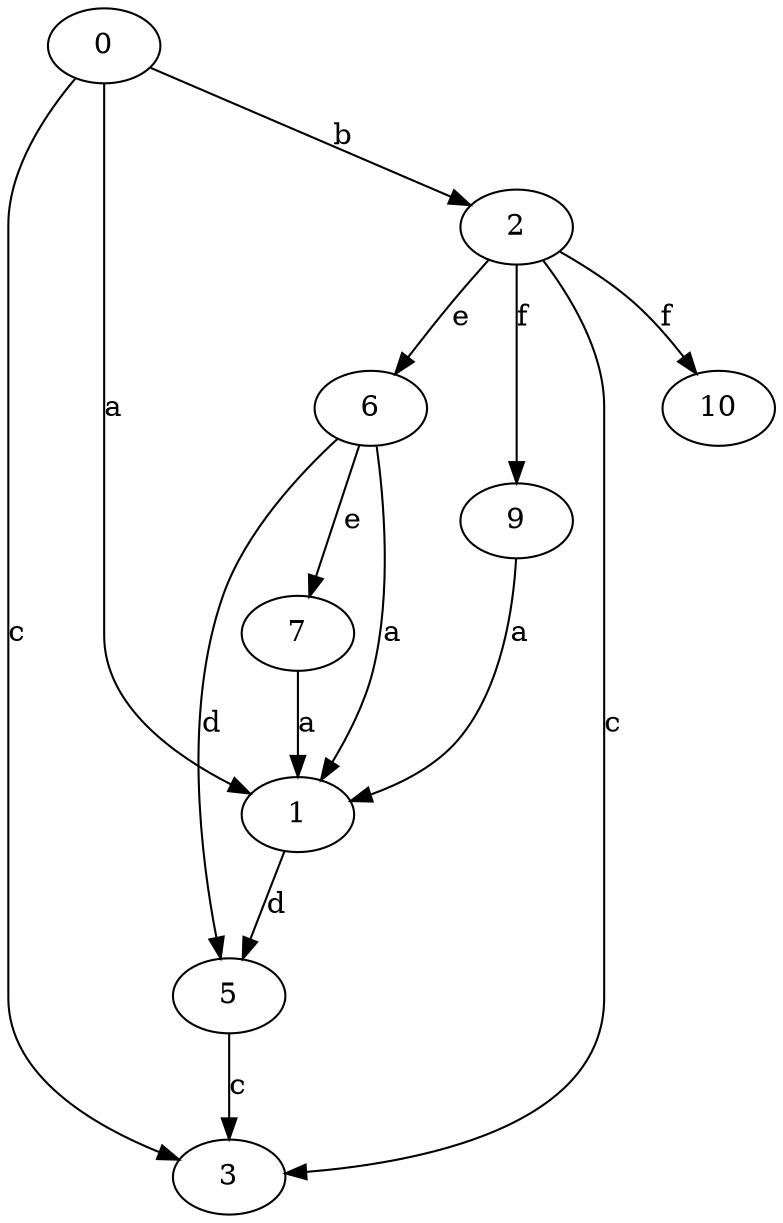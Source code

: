 strict digraph  {
0;
1;
2;
3;
5;
6;
7;
9;
10;
0 -> 1  [label=a];
0 -> 2  [label=b];
0 -> 3  [label=c];
1 -> 5  [label=d];
2 -> 3  [label=c];
2 -> 6  [label=e];
2 -> 9  [label=f];
2 -> 10  [label=f];
5 -> 3  [label=c];
6 -> 1  [label=a];
6 -> 5  [label=d];
6 -> 7  [label=e];
7 -> 1  [label=a];
9 -> 1  [label=a];
}
